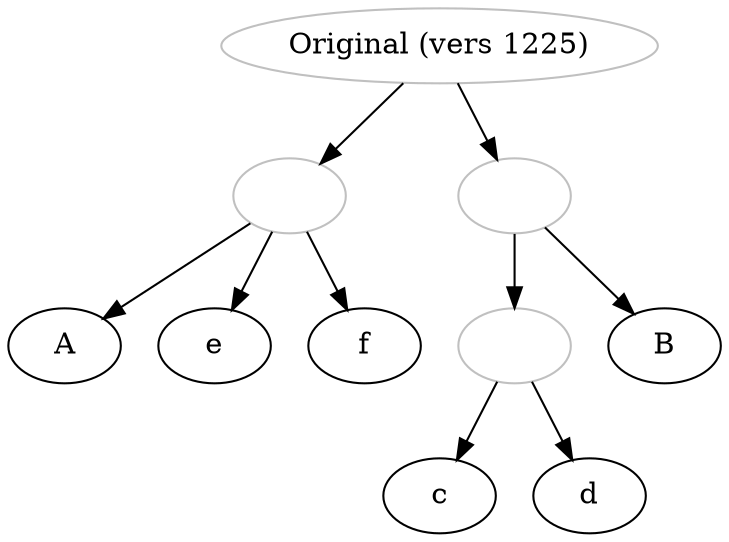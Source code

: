 digraph {
original [color="grey", label="Original (vers 1225)"] ;
Aef [color="grey", label=" "] ;
cd [color="grey", label=" "] ;
Bcd [color="grey", label=" "] ;
original -> Aef ;
original -> Bcd ;
Aef -> A ;
Aef -> e ;
Aef -> f ;
Bcd -> B ;
Bcd -> cd ;
cd -> c ;
cd -> d ;
}


